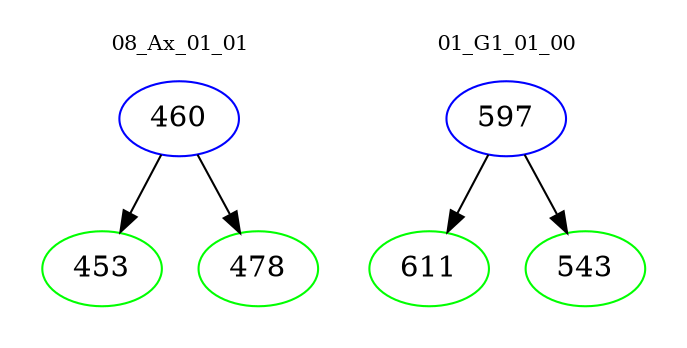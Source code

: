 digraph{
subgraph cluster_0 {
color = white
label = "08_Ax_01_01";
fontsize=10;
T0_460 [label="460", color="blue"]
T0_460 -> T0_453 [color="black"]
T0_453 [label="453", color="green"]
T0_460 -> T0_478 [color="black"]
T0_478 [label="478", color="green"]
}
subgraph cluster_1 {
color = white
label = "01_G1_01_00";
fontsize=10;
T1_597 [label="597", color="blue"]
T1_597 -> T1_611 [color="black"]
T1_611 [label="611", color="green"]
T1_597 -> T1_543 [color="black"]
T1_543 [label="543", color="green"]
}
}

